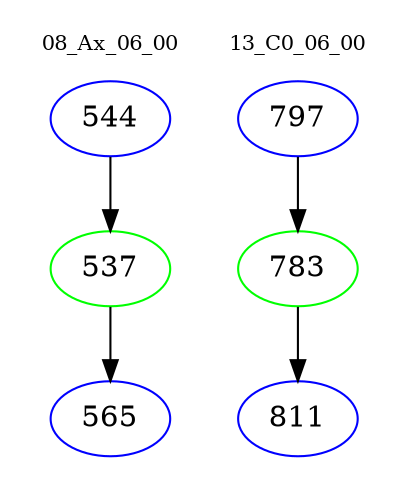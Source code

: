 digraph{
subgraph cluster_0 {
color = white
label = "08_Ax_06_00";
fontsize=10;
T0_544 [label="544", color="blue"]
T0_544 -> T0_537 [color="black"]
T0_537 [label="537", color="green"]
T0_537 -> T0_565 [color="black"]
T0_565 [label="565", color="blue"]
}
subgraph cluster_1 {
color = white
label = "13_C0_06_00";
fontsize=10;
T1_797 [label="797", color="blue"]
T1_797 -> T1_783 [color="black"]
T1_783 [label="783", color="green"]
T1_783 -> T1_811 [color="black"]
T1_811 [label="811", color="blue"]
}
}
